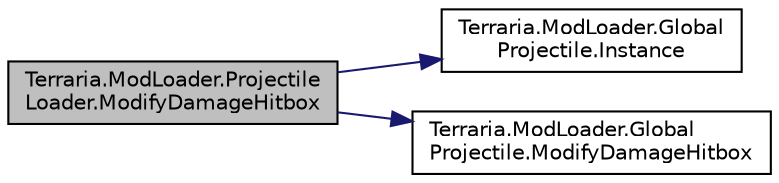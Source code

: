 digraph "Terraria.ModLoader.ProjectileLoader.ModifyDamageHitbox"
{
  edge [fontname="Helvetica",fontsize="10",labelfontname="Helvetica",labelfontsize="10"];
  node [fontname="Helvetica",fontsize="10",shape=record];
  rankdir="LR";
  Node86 [label="Terraria.ModLoader.Projectile\lLoader.ModifyDamageHitbox",height=0.2,width=0.4,color="black", fillcolor="grey75", style="filled", fontcolor="black"];
  Node86 -> Node87 [color="midnightblue",fontsize="10",style="solid",fontname="Helvetica"];
  Node87 [label="Terraria.ModLoader.Global\lProjectile.Instance",height=0.2,width=0.4,color="black", fillcolor="white", style="filled",URL="$class_terraria_1_1_mod_loader_1_1_global_projectile.html#ac385423894e4a48e74b7a185095d4212"];
  Node86 -> Node88 [color="midnightblue",fontsize="10",style="solid",fontname="Helvetica"];
  Node88 [label="Terraria.ModLoader.Global\lProjectile.ModifyDamageHitbox",height=0.2,width=0.4,color="black", fillcolor="white", style="filled",URL="$class_terraria_1_1_mod_loader_1_1_global_projectile.html#a8863ddeef94b1e985c64dd86fad6ed5b",tooltip="Allows you to change the hitbox used by a projectile for damaging players and NPCs. "];
}

